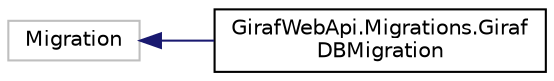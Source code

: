 digraph "Graphical Class Hierarchy"
{
  edge [fontname="Helvetica",fontsize="10",labelfontname="Helvetica",labelfontsize="10"];
  node [fontname="Helvetica",fontsize="10",shape=record];
  rankdir="LR";
  Node1 [label="Migration",height=0.2,width=0.4,color="grey75", fillcolor="white", style="filled"];
  Node1 -> Node2 [dir="back",color="midnightblue",fontsize="10",style="solid",fontname="Helvetica"];
  Node2 [label="GirafWebApi.Migrations.Giraf\lDBMigration",height=0.2,width=0.4,color="black", fillcolor="white", style="filled",URL="$classGirafWebApi_1_1Migrations_1_1GirafDBMigration.html"];
}
